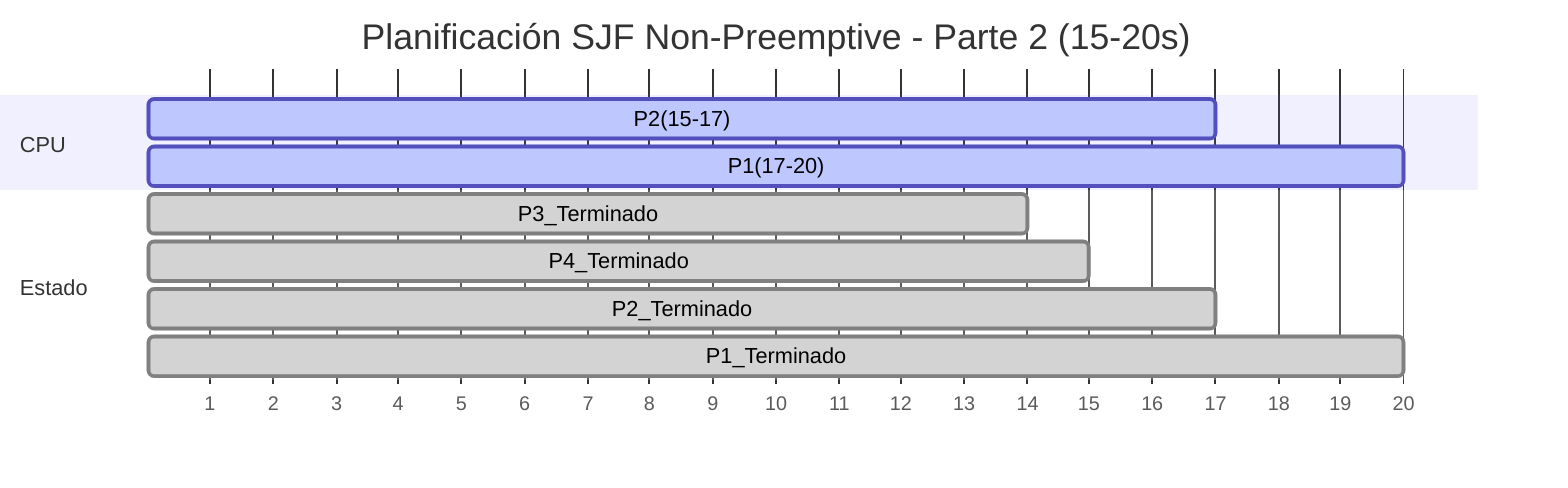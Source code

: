 gantt
    title Planificación SJF Non-Preemptive - Parte 2 (15-20s)
    dateFormat X
    axisFormat %s
    
    section CPU
    P2(15-17)    :active, cpu6, 15, 17
    P1(17-20)    :active, cpu7, 17, 20

    section Estado
    P3_Terminado :done, term1, 14, 14
    P4_Terminado :done, term2, 15, 15
    P2_Terminado :done, term3, 17, 17
    P1_Terminado :done, term4, 20, 20
